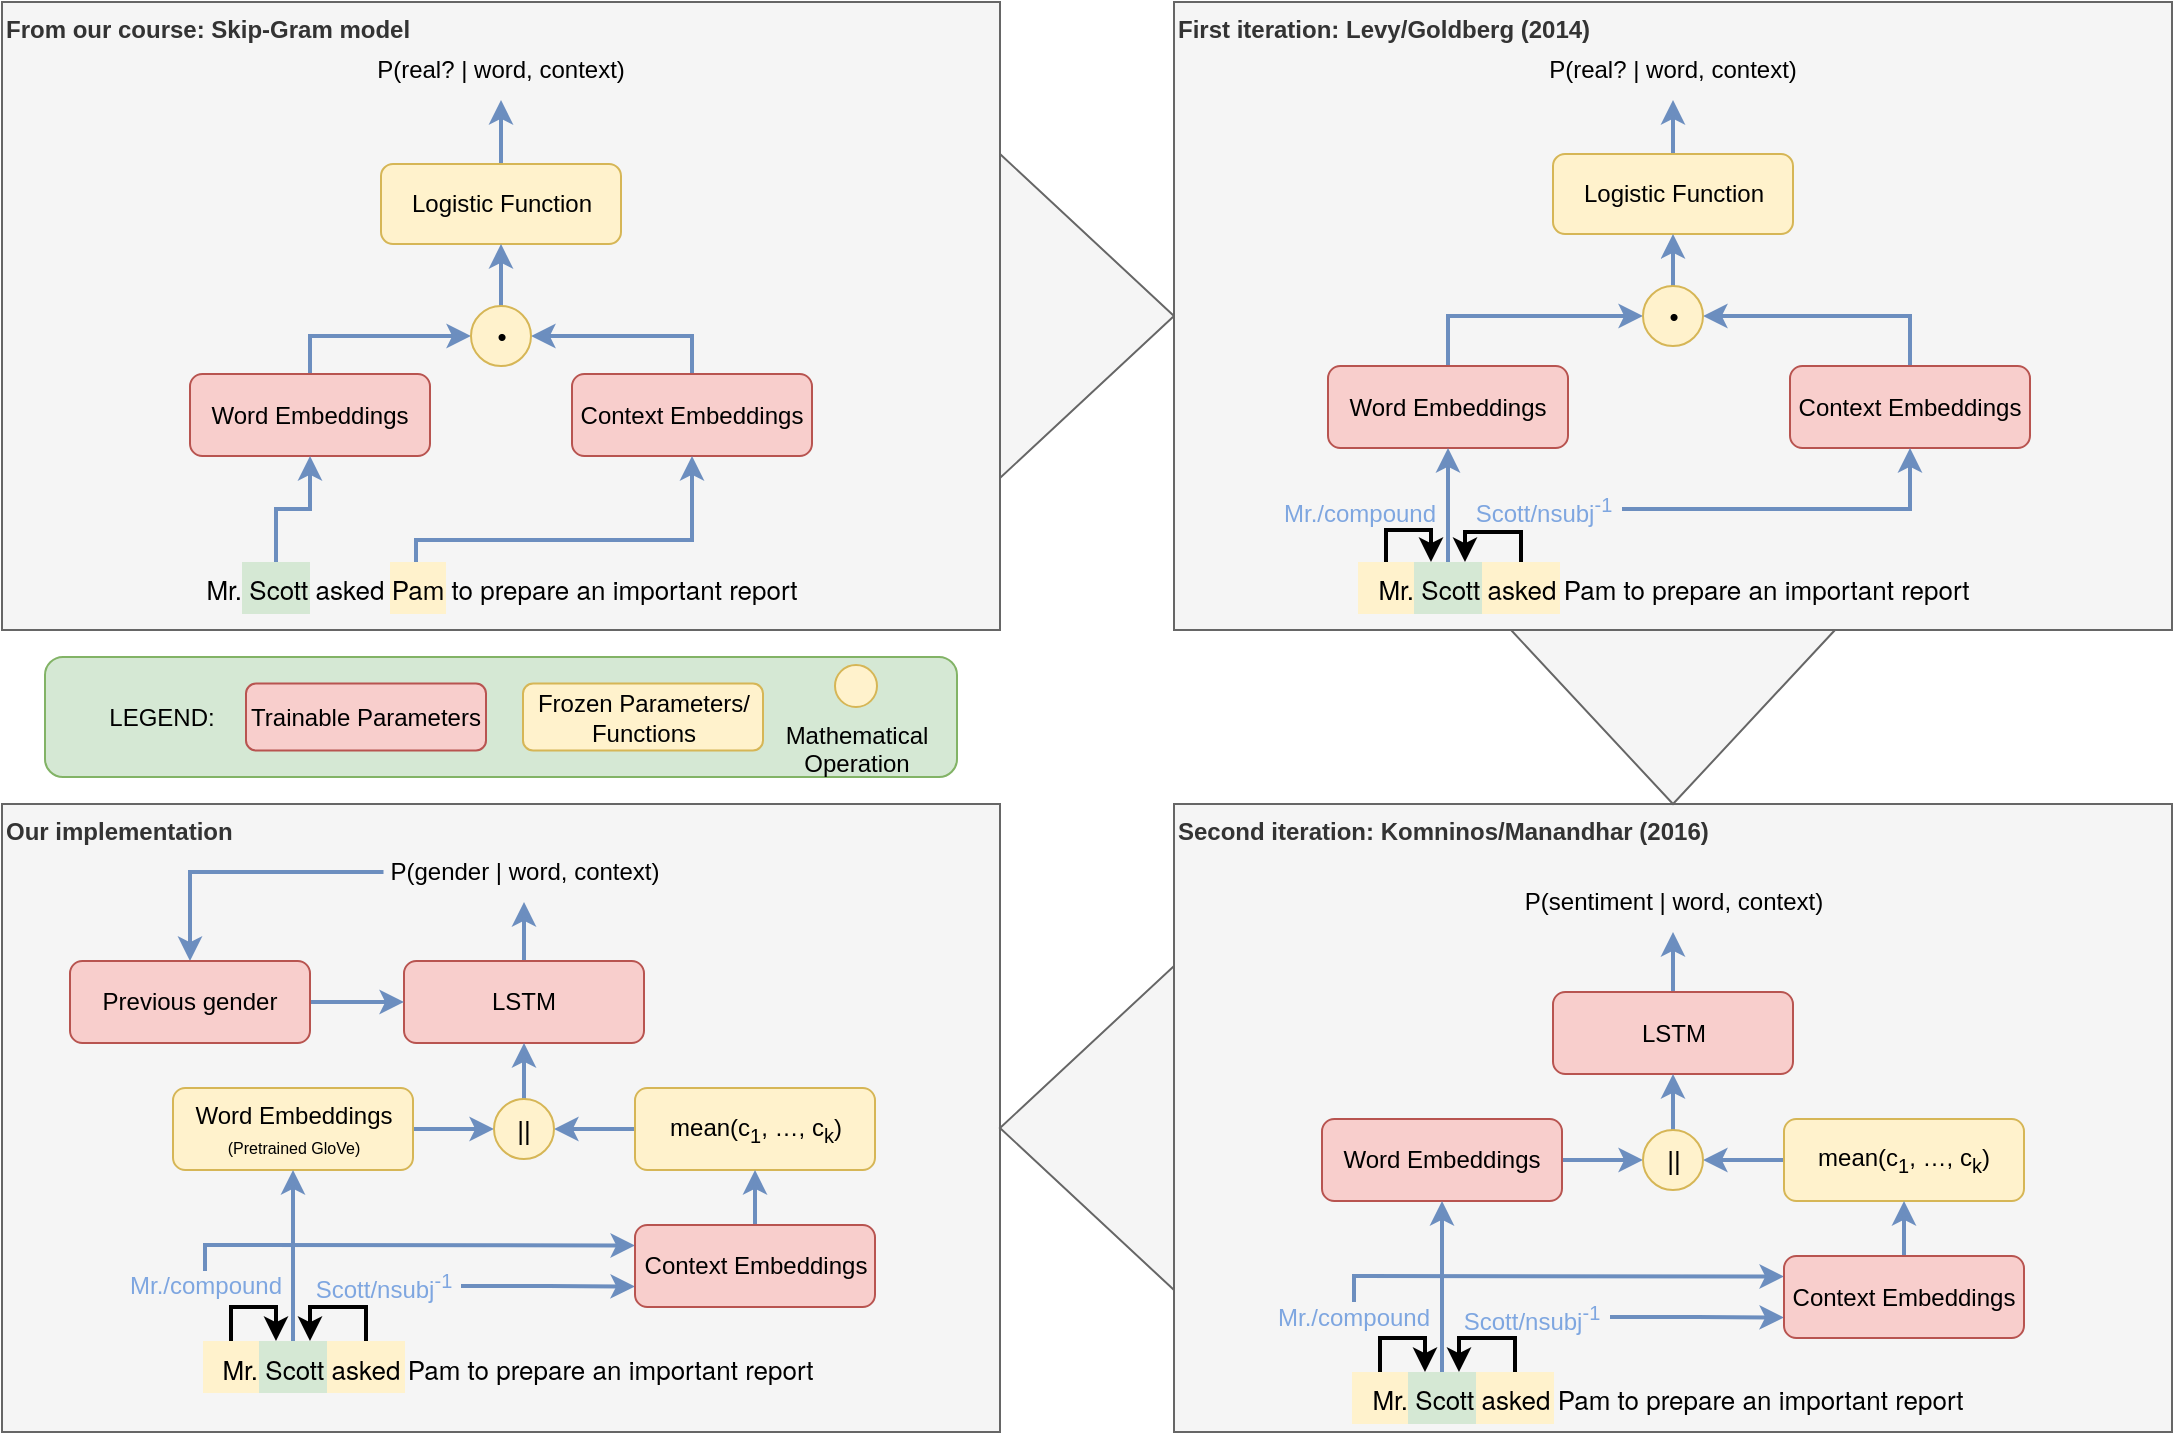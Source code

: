 <mxfile version="14.4.3" type="device" pages="2"><diagram id="bKsuLlUDgbmbcY_auafq" name="Slide One"><mxGraphModel dx="1578" dy="885" grid="0" gridSize="10" guides="1" tooltips="1" connect="1" arrows="1" fold="1" page="1" pageScale="1" pageWidth="1169" pageHeight="827" math="0" shadow="0"><root><mxCell id="0"/><mxCell id="1" parent="0"/><mxCell id="K9f6HMDjrpShAKiKRqmp-102" value="" style="rounded=1;whiteSpace=wrap;html=1;align=left;fillColor=#d5e8d4;strokeColor=#82b366;" vertex="1" parent="1"><mxGeometry x="63.5" y="383.5" width="456" height="60" as="geometry"/></mxCell><mxCell id="K9f6HMDjrpShAKiKRqmp-6" value="&lt;b&gt;From our course: Skip-Gram model&lt;/b&gt;" style="rounded=0;whiteSpace=wrap;html=1;align=left;fillColor=#f5f5f5;strokeColor=#666666;fontColor=#333333;verticalAlign=top;" vertex="1" parent="1"><mxGeometry x="42" y="56" width="499" height="314" as="geometry"/></mxCell><mxCell id="K9f6HMDjrpShAKiKRqmp-5" value="" style="triangle;whiteSpace=wrap;html=1;align=left;fillColor=#f5f5f5;strokeColor=#666666;fontColor=#333333;" vertex="1" parent="1"><mxGeometry x="541" y="132" width="87" height="162" as="geometry"/></mxCell><mxCell id="K9f6HMDjrpShAKiKRqmp-7" value="&lt;b&gt;First iteration: Levy/Goldberg (2014)&lt;/b&gt;" style="rounded=0;whiteSpace=wrap;html=1;align=left;fillColor=#f5f5f5;strokeColor=#666666;fontColor=#333333;verticalAlign=top;" vertex="1" parent="1"><mxGeometry x="628" y="56" width="499" height="314" as="geometry"/></mxCell><mxCell id="K9f6HMDjrpShAKiKRqmp-8" value="&lt;b&gt;Second iteration: Komninos/Manandhar (2016)&lt;/b&gt;" style="rounded=0;whiteSpace=wrap;html=1;align=left;fillColor=#f5f5f5;strokeColor=#666666;fontColor=#333333;verticalAlign=top;" vertex="1" parent="1"><mxGeometry x="628" y="457" width="499" height="314" as="geometry"/></mxCell><mxCell id="K9f6HMDjrpShAKiKRqmp-9" value="&lt;b&gt;Our implementation&lt;/b&gt;" style="rounded=0;whiteSpace=wrap;html=1;align=left;fillColor=#f5f5f5;strokeColor=#666666;fontColor=#333333;verticalAlign=top;" vertex="1" parent="1"><mxGeometry x="42" y="457" width="499" height="314" as="geometry"/></mxCell><mxCell id="K9f6HMDjrpShAKiKRqmp-10" value="" style="triangle;whiteSpace=wrap;html=1;align=left;fillColor=#f5f5f5;strokeColor=#666666;fontColor=#333333;flipV=1;flipH=1;" vertex="1" parent="1"><mxGeometry x="541" y="538" width="87" height="162" as="geometry"/></mxCell><mxCell id="K9f6HMDjrpShAKiKRqmp-11" value="" style="triangle;whiteSpace=wrap;html=1;align=left;fillColor=#f5f5f5;strokeColor=#666666;fontColor=#333333;flipV=1;flipH=1;direction=north;" vertex="1" parent="1"><mxGeometry x="796.5" y="370" width="162" height="87" as="geometry"/></mxCell><mxCell id="K9f6HMDjrpShAKiKRqmp-24" style="edgeStyle=orthogonalEdgeStyle;rounded=0;orthogonalLoop=1;jettySize=auto;html=1;exitX=0.5;exitY=0;exitDx=0;exitDy=0;entryX=0;entryY=0.5;entryDx=0;entryDy=0;strokeWidth=2;fillColor=#dae8fc;strokeColor=#6c8ebf;" edge="1" parent="1" source="K9f6HMDjrpShAKiKRqmp-12" target="K9f6HMDjrpShAKiKRqmp-23"><mxGeometry relative="1" as="geometry"><Array as="points"><mxPoint x="196" y="223"/></Array></mxGeometry></mxCell><mxCell id="K9f6HMDjrpShAKiKRqmp-12" value="Word Embeddings" style="rounded=1;whiteSpace=wrap;html=1;align=center;fillColor=#f8cecc;strokeColor=#b85450;" vertex="1" parent="1"><mxGeometry x="136" y="242" width="120" height="41" as="geometry"/></mxCell><mxCell id="K9f6HMDjrpShAKiKRqmp-25" style="edgeStyle=orthogonalEdgeStyle;rounded=0;orthogonalLoop=1;jettySize=auto;html=1;exitX=0.5;exitY=0;exitDx=0;exitDy=0;entryX=1;entryY=0.5;entryDx=0;entryDy=0;strokeWidth=2;fillColor=#dae8fc;strokeColor=#6c8ebf;" edge="1" parent="1" source="K9f6HMDjrpShAKiKRqmp-13" target="K9f6HMDjrpShAKiKRqmp-23"><mxGeometry relative="1" as="geometry"><Array as="points"><mxPoint x="387" y="223"/></Array></mxGeometry></mxCell><mxCell id="K9f6HMDjrpShAKiKRqmp-13" value="Context Embeddings" style="rounded=1;whiteSpace=wrap;html=1;align=center;fillColor=#f8cecc;strokeColor=#b85450;" vertex="1" parent="1"><mxGeometry x="327" y="242" width="120" height="41" as="geometry"/></mxCell><mxCell id="K9f6HMDjrpShAKiKRqmp-28" style="edgeStyle=orthogonalEdgeStyle;rounded=0;orthogonalLoop=1;jettySize=auto;html=1;exitX=0.5;exitY=0;exitDx=0;exitDy=0;entryX=0.5;entryY=1;entryDx=0;entryDy=0;strokeWidth=2;fillColor=#dae8fc;strokeColor=#6c8ebf;" edge="1" parent="1" source="K9f6HMDjrpShAKiKRqmp-14" target="K9f6HMDjrpShAKiKRqmp-27"><mxGeometry relative="1" as="geometry"/></mxCell><mxCell id="K9f6HMDjrpShAKiKRqmp-14" value="Logistic Function" style="rounded=1;whiteSpace=wrap;html=1;align=center;fillColor=#fff2cc;strokeColor=#d6b656;" vertex="1" parent="1"><mxGeometry x="231.5" y="137" width="120" height="40" as="geometry"/></mxCell><mxCell id="K9f6HMDjrpShAKiKRqmp-21" style="edgeStyle=orthogonalEdgeStyle;rounded=0;orthogonalLoop=1;jettySize=auto;html=1;exitX=0.5;exitY=0;exitDx=0;exitDy=0;entryX=0.5;entryY=1;entryDx=0;entryDy=0;fillColor=#dae8fc;strokeColor=#6c8ebf;strokeWidth=2;" edge="1" parent="1" source="K9f6HMDjrpShAKiKRqmp-19" target="K9f6HMDjrpShAKiKRqmp-12"><mxGeometry relative="1" as="geometry"/></mxCell><mxCell id="K9f6HMDjrpShAKiKRqmp-19" value="" style="rounded=0;whiteSpace=wrap;html=1;align=left;fillColor=#d5e8d4;strokeColor=none;" vertex="1" parent="1"><mxGeometry x="162" y="336" width="34" height="26" as="geometry"/></mxCell><mxCell id="K9f6HMDjrpShAKiKRqmp-22" style="edgeStyle=orthogonalEdgeStyle;rounded=0;orthogonalLoop=1;jettySize=auto;html=1;exitX=0.5;exitY=0;exitDx=0;exitDy=0;entryX=0.5;entryY=1;entryDx=0;entryDy=0;fillColor=#dae8fc;strokeColor=#6c8ebf;strokeWidth=2;" edge="1" parent="1" source="K9f6HMDjrpShAKiKRqmp-20" target="K9f6HMDjrpShAKiKRqmp-13"><mxGeometry relative="1" as="geometry"><Array as="points"><mxPoint x="249" y="325"/><mxPoint x="387" y="325"/></Array></mxGeometry></mxCell><mxCell id="K9f6HMDjrpShAKiKRqmp-20" value="" style="rounded=0;whiteSpace=wrap;html=1;align=left;fillColor=#fff2cc;strokeColor=none;" vertex="1" parent="1"><mxGeometry x="236" y="336" width="28" height="26" as="geometry"/></mxCell><mxCell id="K9f6HMDjrpShAKiKRqmp-26" style="edgeStyle=orthogonalEdgeStyle;rounded=0;orthogonalLoop=1;jettySize=auto;html=1;exitX=0.5;exitY=0;exitDx=0;exitDy=0;entryX=0.5;entryY=1;entryDx=0;entryDy=0;strokeWidth=2;fillColor=#dae8fc;strokeColor=#6c8ebf;" edge="1" parent="1" source="K9f6HMDjrpShAKiKRqmp-23" target="K9f6HMDjrpShAKiKRqmp-14"><mxGeometry relative="1" as="geometry"/></mxCell><mxCell id="K9f6HMDjrpShAKiKRqmp-23" value="&lt;font style=&quot;font-size: 13px&quot;&gt;•&lt;/font&gt;" style="ellipse;whiteSpace=wrap;html=1;aspect=fixed;align=center;fillColor=#fff2cc;strokeColor=#d6b656;" vertex="1" parent="1"><mxGeometry x="276.5" y="208" width="30" height="30" as="geometry"/></mxCell><mxCell id="K9f6HMDjrpShAKiKRqmp-27" value="P(real? | word, context)" style="text;html=1;strokeColor=none;fillColor=none;align=center;verticalAlign=middle;whiteSpace=wrap;rounded=0;" vertex="1" parent="1"><mxGeometry x="223" y="75" width="137" height="30" as="geometry"/></mxCell><mxCell id="K9f6HMDjrpShAKiKRqmp-43" style="edgeStyle=orthogonalEdgeStyle;rounded=0;orthogonalLoop=1;jettySize=auto;html=1;exitX=0.5;exitY=0;exitDx=0;exitDy=0;entryX=0;entryY=0.5;entryDx=0;entryDy=0;strokeWidth=2;fontColor=#7EA6E0;fillColor=#dae8fc;strokeColor=#6c8ebf;" edge="1" parent="1" source="K9f6HMDjrpShAKiKRqmp-29" target="K9f6HMDjrpShAKiKRqmp-42"><mxGeometry relative="1" as="geometry"/></mxCell><mxCell id="K9f6HMDjrpShAKiKRqmp-29" value="Word Embeddings" style="rounded=1;whiteSpace=wrap;html=1;align=center;fillColor=#f8cecc;strokeColor=#b85450;" vertex="1" parent="1"><mxGeometry x="705" y="238" width="120" height="41" as="geometry"/></mxCell><mxCell id="K9f6HMDjrpShAKiKRqmp-44" style="edgeStyle=orthogonalEdgeStyle;rounded=0;orthogonalLoop=1;jettySize=auto;html=1;exitX=0.5;exitY=0;exitDx=0;exitDy=0;entryX=1;entryY=0.5;entryDx=0;entryDy=0;strokeWidth=2;fontColor=#7EA6E0;fillColor=#dae8fc;strokeColor=#6c8ebf;" edge="1" parent="1" source="K9f6HMDjrpShAKiKRqmp-30" target="K9f6HMDjrpShAKiKRqmp-42"><mxGeometry relative="1" as="geometry"/></mxCell><mxCell id="K9f6HMDjrpShAKiKRqmp-30" value="Context Embeddings" style="rounded=1;whiteSpace=wrap;html=1;align=center;fillColor=#f8cecc;strokeColor=#b85450;" vertex="1" parent="1"><mxGeometry x="936" y="238" width="120" height="41" as="geometry"/></mxCell><mxCell id="K9f6HMDjrpShAKiKRqmp-15" value="&lt;p class=&quot;p1&quot; style=&quot;margin: 0px ; font-stretch: normal ; font-size: 13px ; line-height: normal ; font-family: &amp;#34;helvetica neue&amp;#34;&quot;&gt;Mr. Scott asked Pam to prepare an important report&lt;/p&gt;" style="text;html=1;strokeColor=none;fillColor=none;align=center;verticalAlign=middle;whiteSpace=wrap;rounded=0;" vertex="1" parent="1"><mxGeometry x="121.5" y="339" width="340" height="20" as="geometry"/></mxCell><mxCell id="K9f6HMDjrpShAKiKRqmp-37" style="edgeStyle=orthogonalEdgeStyle;rounded=0;orthogonalLoop=1;jettySize=auto;html=1;exitX=0.5;exitY=0;exitDx=0;exitDy=0;entryX=0.5;entryY=1;entryDx=0;entryDy=0;strokeWidth=2;fillColor=#dae8fc;strokeColor=#6c8ebf;" edge="1" parent="1" source="K9f6HMDjrpShAKiKRqmp-32" target="K9f6HMDjrpShAKiKRqmp-29"><mxGeometry relative="1" as="geometry"/></mxCell><mxCell id="K9f6HMDjrpShAKiKRqmp-32" value="" style="rounded=0;whiteSpace=wrap;html=1;align=left;fillColor=#d5e8d4;strokeColor=none;" vertex="1" parent="1"><mxGeometry x="748" y="336" width="34" height="26" as="geometry"/></mxCell><mxCell id="K9f6HMDjrpShAKiKRqmp-36" style="edgeStyle=orthogonalEdgeStyle;rounded=0;orthogonalLoop=1;jettySize=auto;html=1;exitX=0.5;exitY=0;exitDx=0;exitDy=0;entryX=0.25;entryY=0;entryDx=0;entryDy=0;strokeWidth=2;" edge="1" parent="1" source="K9f6HMDjrpShAKiKRqmp-33" target="K9f6HMDjrpShAKiKRqmp-32"><mxGeometry relative="1" as="geometry"><Array as="points"><mxPoint x="734" y="320"/><mxPoint x="757" y="320"/></Array></mxGeometry></mxCell><mxCell id="K9f6HMDjrpShAKiKRqmp-33" value="" style="rounded=0;whiteSpace=wrap;html=1;align=left;fillColor=#fff2cc;strokeColor=none;" vertex="1" parent="1"><mxGeometry x="720" y="336" width="28" height="26" as="geometry"/></mxCell><mxCell id="K9f6HMDjrpShAKiKRqmp-35" style="edgeStyle=orthogonalEdgeStyle;rounded=0;orthogonalLoop=1;jettySize=auto;html=1;exitX=0.5;exitY=0;exitDx=0;exitDy=0;entryX=0.75;entryY=0;entryDx=0;entryDy=0;strokeWidth=2;" edge="1" parent="1" source="K9f6HMDjrpShAKiKRqmp-34" target="K9f6HMDjrpShAKiKRqmp-32"><mxGeometry relative="1" as="geometry"><Array as="points"><mxPoint x="802" y="321"/><mxPoint x="774" y="321"/></Array></mxGeometry></mxCell><mxCell id="K9f6HMDjrpShAKiKRqmp-34" value="" style="rounded=0;whiteSpace=wrap;html=1;align=left;fillColor=#fff2cc;strokeColor=none;" vertex="1" parent="1"><mxGeometry x="782" y="336" width="39" height="26" as="geometry"/></mxCell><mxCell id="K9f6HMDjrpShAKiKRqmp-38" value="Mr./compound" style="text;html=1;strokeColor=none;fillColor=none;align=center;verticalAlign=middle;whiteSpace=wrap;rounded=0;fontColor=#7EA6E0;" vertex="1" parent="1"><mxGeometry x="682" y="304" width="78" height="15" as="geometry"/></mxCell><mxCell id="K9f6HMDjrpShAKiKRqmp-40" style="edgeStyle=orthogonalEdgeStyle;rounded=0;orthogonalLoop=1;jettySize=auto;html=1;exitX=1;exitY=0.5;exitDx=0;exitDy=0;entryX=0.5;entryY=1;entryDx=0;entryDy=0;strokeWidth=2;fontColor=#7EA6E0;fillColor=#dae8fc;strokeColor=#6c8ebf;" edge="1" parent="1" source="K9f6HMDjrpShAKiKRqmp-39" target="K9f6HMDjrpShAKiKRqmp-30"><mxGeometry relative="1" as="geometry"/></mxCell><mxCell id="K9f6HMDjrpShAKiKRqmp-39" value="Scott/nsubj&lt;sup&gt;-1&lt;/sup&gt;" style="text;html=1;align=center;verticalAlign=middle;whiteSpace=wrap;rounded=0;fontColor=#7EA6E0;" vertex="1" parent="1"><mxGeometry x="774" y="302" width="78" height="15" as="geometry"/></mxCell><mxCell id="K9f6HMDjrpShAKiKRqmp-47" style="edgeStyle=orthogonalEdgeStyle;rounded=0;orthogonalLoop=1;jettySize=auto;html=1;exitX=0.5;exitY=0;exitDx=0;exitDy=0;entryX=0.5;entryY=1;entryDx=0;entryDy=0;strokeWidth=2;fontColor=#7EA6E0;fillColor=#dae8fc;strokeColor=#6c8ebf;" edge="1" parent="1" source="K9f6HMDjrpShAKiKRqmp-41" target="K9f6HMDjrpShAKiKRqmp-46"><mxGeometry relative="1" as="geometry"/></mxCell><mxCell id="K9f6HMDjrpShAKiKRqmp-41" value="Logistic Function" style="rounded=1;whiteSpace=wrap;html=1;align=center;fillColor=#fff2cc;strokeColor=#d6b656;" vertex="1" parent="1"><mxGeometry x="817.5" y="132" width="120" height="40" as="geometry"/></mxCell><mxCell id="K9f6HMDjrpShAKiKRqmp-45" style="edgeStyle=orthogonalEdgeStyle;rounded=0;orthogonalLoop=1;jettySize=auto;html=1;exitX=0.5;exitY=0;exitDx=0;exitDy=0;entryX=0.5;entryY=1;entryDx=0;entryDy=0;strokeWidth=2;fontColor=#7EA6E0;fillColor=#dae8fc;strokeColor=#6c8ebf;" edge="1" parent="1" source="K9f6HMDjrpShAKiKRqmp-42" target="K9f6HMDjrpShAKiKRqmp-41"><mxGeometry relative="1" as="geometry"/></mxCell><mxCell id="K9f6HMDjrpShAKiKRqmp-42" value="&lt;font style=&quot;font-size: 13px&quot;&gt;•&lt;/font&gt;" style="ellipse;whiteSpace=wrap;html=1;aspect=fixed;align=center;fillColor=#fff2cc;strokeColor=#d6b656;" vertex="1" parent="1"><mxGeometry x="862.5" y="198" width="30" height="30" as="geometry"/></mxCell><mxCell id="K9f6HMDjrpShAKiKRqmp-46" value="P(real? | word, context)" style="text;html=1;strokeColor=none;fillColor=none;align=center;verticalAlign=middle;whiteSpace=wrap;rounded=0;" vertex="1" parent="1"><mxGeometry x="809" y="75" width="137" height="30" as="geometry"/></mxCell><mxCell id="K9f6HMDjrpShAKiKRqmp-16" value="&lt;p class=&quot;p1&quot; style=&quot;margin: 0px ; font-stretch: normal ; font-size: 13px ; line-height: normal ; font-family: &amp;#34;helvetica neue&amp;#34;&quot;&gt;Mr. Scott asked Pam to prepare an important report&lt;/p&gt;" style="text;html=1;strokeColor=none;fillColor=none;align=center;verticalAlign=middle;whiteSpace=wrap;rounded=0;" vertex="1" parent="1"><mxGeometry x="707.5" y="339" width="340" height="20" as="geometry"/></mxCell><mxCell id="K9f6HMDjrpShAKiKRqmp-59" style="edgeStyle=orthogonalEdgeStyle;rounded=0;orthogonalLoop=1;jettySize=auto;html=1;exitX=1;exitY=0.5;exitDx=0;exitDy=0;entryX=0;entryY=0.5;entryDx=0;entryDy=0;strokeWidth=2;fontColor=#7EA6E0;fillColor=#dae8fc;strokeColor=#6c8ebf;" edge="1" parent="1" source="K9f6HMDjrpShAKiKRqmp-48" target="K9f6HMDjrpShAKiKRqmp-56"><mxGeometry relative="1" as="geometry"/></mxCell><mxCell id="K9f6HMDjrpShAKiKRqmp-48" value="Word Embeddings" style="rounded=1;whiteSpace=wrap;html=1;align=center;fillColor=#f8cecc;strokeColor=#b85450;" vertex="1" parent="1"><mxGeometry x="702" y="614.5" width="120" height="41" as="geometry"/></mxCell><mxCell id="K9f6HMDjrpShAKiKRqmp-64" style="edgeStyle=orthogonalEdgeStyle;rounded=0;orthogonalLoop=1;jettySize=auto;html=1;exitX=0;exitY=0.5;exitDx=0;exitDy=0;entryX=1;entryY=0.5;entryDx=0;entryDy=0;strokeWidth=2;fontColor=#7EA6E0;fillColor=#dae8fc;strokeColor=#6c8ebf;" edge="1" parent="1" source="K9f6HMDjrpShAKiKRqmp-49" target="K9f6HMDjrpShAKiKRqmp-56"><mxGeometry relative="1" as="geometry"/></mxCell><mxCell id="K9f6HMDjrpShAKiKRqmp-49" value="mean(c&lt;sub&gt;1&lt;/sub&gt;, …, c&lt;sub&gt;k&lt;/sub&gt;)" style="rounded=1;whiteSpace=wrap;html=1;align=center;fillColor=#fff2cc;strokeColor=#d6b656;" vertex="1" parent="1"><mxGeometry x="933" y="614.5" width="120" height="41" as="geometry"/></mxCell><mxCell id="K9f6HMDjrpShAKiKRqmp-63" style="edgeStyle=orthogonalEdgeStyle;rounded=0;orthogonalLoop=1;jettySize=auto;html=1;exitX=0.5;exitY=0;exitDx=0;exitDy=0;entryX=0.5;entryY=1;entryDx=0;entryDy=0;strokeWidth=2;fontColor=#7EA6E0;fillColor=#dae8fc;strokeColor=#6c8ebf;" edge="1" parent="1" source="K9f6HMDjrpShAKiKRqmp-50" target="K9f6HMDjrpShAKiKRqmp-48"><mxGeometry relative="1" as="geometry"/></mxCell><mxCell id="K9f6HMDjrpShAKiKRqmp-50" value="" style="rounded=0;whiteSpace=wrap;html=1;align=left;fillColor=#d5e8d4;strokeColor=none;" vertex="1" parent="1"><mxGeometry x="745" y="741" width="34" height="26" as="geometry"/></mxCell><mxCell id="K9f6HMDjrpShAKiKRqmp-62" style="edgeStyle=orthogonalEdgeStyle;rounded=0;orthogonalLoop=1;jettySize=auto;html=1;exitX=0.5;exitY=0;exitDx=0;exitDy=0;entryX=0.25;entryY=0;entryDx=0;entryDy=0;strokeWidth=2;fontColor=#7EA6E0;" edge="1" parent="1" source="K9f6HMDjrpShAKiKRqmp-51" target="K9f6HMDjrpShAKiKRqmp-50"><mxGeometry relative="1" as="geometry"><Array as="points"><mxPoint x="731" y="724"/><mxPoint x="754" y="724"/></Array></mxGeometry></mxCell><mxCell id="K9f6HMDjrpShAKiKRqmp-51" value="" style="rounded=0;whiteSpace=wrap;html=1;align=left;fillColor=#fff2cc;strokeColor=none;" vertex="1" parent="1"><mxGeometry x="717" y="741" width="28" height="26" as="geometry"/></mxCell><mxCell id="K9f6HMDjrpShAKiKRqmp-61" style="edgeStyle=orthogonalEdgeStyle;rounded=0;orthogonalLoop=1;jettySize=auto;html=1;exitX=0.5;exitY=0;exitDx=0;exitDy=0;entryX=0.75;entryY=0;entryDx=0;entryDy=0;strokeWidth=2;fontColor=#7EA6E0;" edge="1" parent="1" source="K9f6HMDjrpShAKiKRqmp-52" target="K9f6HMDjrpShAKiKRqmp-50"><mxGeometry relative="1" as="geometry"><Array as="points"><mxPoint x="798" y="724"/><mxPoint x="770" y="724"/></Array></mxGeometry></mxCell><mxCell id="K9f6HMDjrpShAKiKRqmp-52" value="" style="rounded=0;whiteSpace=wrap;html=1;align=left;fillColor=#fff2cc;strokeColor=none;" vertex="1" parent="1"><mxGeometry x="779" y="741" width="39" height="26" as="geometry"/></mxCell><mxCell id="K9f6HMDjrpShAKiKRqmp-17" value="&lt;p class=&quot;p1&quot; style=&quot;margin: 0px ; font-stretch: normal ; font-size: 13px ; line-height: normal ; font-family: &amp;#34;helvetica neue&amp;#34;&quot;&gt;Mr. Scott asked Pam to prepare an important report&lt;/p&gt;" style="text;html=1;strokeColor=none;fillColor=none;align=center;verticalAlign=middle;whiteSpace=wrap;rounded=0;" vertex="1" parent="1"><mxGeometry x="704.5" y="744" width="340" height="20" as="geometry"/></mxCell><mxCell id="K9f6HMDjrpShAKiKRqmp-67" style="edgeStyle=orthogonalEdgeStyle;rounded=0;orthogonalLoop=1;jettySize=auto;html=1;exitX=0.5;exitY=0;exitDx=0;exitDy=0;entryX=0;entryY=0.25;entryDx=0;entryDy=0;strokeWidth=2;fontColor=#7EA6E0;fillColor=#dae8fc;strokeColor=#6c8ebf;" edge="1" parent="1" source="K9f6HMDjrpShAKiKRqmp-53" target="K9f6HMDjrpShAKiKRqmp-60"><mxGeometry relative="1" as="geometry"><Array as="points"><mxPoint x="721" y="693"/><mxPoint x="847" y="693"/></Array></mxGeometry></mxCell><mxCell id="K9f6HMDjrpShAKiKRqmp-53" value="Mr./compound" style="text;html=1;strokeColor=none;fillColor=none;align=center;verticalAlign=middle;whiteSpace=wrap;rounded=0;fontColor=#7EA6E0;" vertex="1" parent="1"><mxGeometry x="679" y="706" width="78" height="15" as="geometry"/></mxCell><mxCell id="K9f6HMDjrpShAKiKRqmp-66" style="edgeStyle=orthogonalEdgeStyle;rounded=0;orthogonalLoop=1;jettySize=auto;html=1;exitX=1;exitY=0.5;exitDx=0;exitDy=0;entryX=0;entryY=0.75;entryDx=0;entryDy=0;strokeWidth=2;fontColor=#7EA6E0;fillColor=#dae8fc;strokeColor=#6c8ebf;" edge="1" parent="1" source="K9f6HMDjrpShAKiKRqmp-54" target="K9f6HMDjrpShAKiKRqmp-60"><mxGeometry relative="1" as="geometry"/></mxCell><mxCell id="K9f6HMDjrpShAKiKRqmp-54" value="Scott/nsubj&lt;sup&gt;-1&lt;/sup&gt;" style="text;html=1;align=center;verticalAlign=middle;whiteSpace=wrap;rounded=0;fontColor=#7EA6E0;" vertex="1" parent="1"><mxGeometry x="768" y="706" width="78" height="15" as="geometry"/></mxCell><mxCell id="K9f6HMDjrpShAKiKRqmp-69" style="edgeStyle=orthogonalEdgeStyle;rounded=0;orthogonalLoop=1;jettySize=auto;html=1;exitX=0.5;exitY=0;exitDx=0;exitDy=0;entryX=0.5;entryY=1;entryDx=0;entryDy=0;strokeWidth=2;fontColor=#7EA6E0;fillColor=#dae8fc;strokeColor=#6c8ebf;" edge="1" parent="1" source="K9f6HMDjrpShAKiKRqmp-55" target="K9f6HMDjrpShAKiKRqmp-58"><mxGeometry relative="1" as="geometry"/></mxCell><mxCell id="K9f6HMDjrpShAKiKRqmp-55" value="LSTM" style="rounded=1;whiteSpace=wrap;html=1;align=center;fillColor=#f8cecc;strokeColor=#b85450;" vertex="1" parent="1"><mxGeometry x="817.5" y="551" width="120" height="41" as="geometry"/></mxCell><mxCell id="K9f6HMDjrpShAKiKRqmp-68" style="edgeStyle=orthogonalEdgeStyle;rounded=0;orthogonalLoop=1;jettySize=auto;html=1;exitX=0.5;exitY=0;exitDx=0;exitDy=0;entryX=0.5;entryY=1;entryDx=0;entryDy=0;strokeWidth=2;fontColor=#7EA6E0;fillColor=#dae8fc;strokeColor=#6c8ebf;" edge="1" parent="1" source="K9f6HMDjrpShAKiKRqmp-56" target="K9f6HMDjrpShAKiKRqmp-55"><mxGeometry relative="1" as="geometry"/></mxCell><mxCell id="K9f6HMDjrpShAKiKRqmp-56" value="&lt;span style=&quot;font-size: 13px&quot;&gt;||&lt;/span&gt;" style="ellipse;whiteSpace=wrap;html=1;aspect=fixed;align=center;fillColor=#fff2cc;strokeColor=#d6b656;" vertex="1" parent="1"><mxGeometry x="862.5" y="620" width="30" height="30" as="geometry"/></mxCell><mxCell id="K9f6HMDjrpShAKiKRqmp-58" value="P(sentiment | word, context)" style="text;html=1;strokeColor=none;fillColor=none;align=center;verticalAlign=middle;whiteSpace=wrap;rounded=0;" vertex="1" parent="1"><mxGeometry x="793.5" y="491" width="168" height="30" as="geometry"/></mxCell><mxCell id="K9f6HMDjrpShAKiKRqmp-65" style="edgeStyle=orthogonalEdgeStyle;rounded=0;orthogonalLoop=1;jettySize=auto;html=1;exitX=0.5;exitY=0;exitDx=0;exitDy=0;entryX=0.5;entryY=1;entryDx=0;entryDy=0;strokeWidth=2;fontColor=#7EA6E0;fillColor=#dae8fc;strokeColor=#6c8ebf;" edge="1" parent="1" source="K9f6HMDjrpShAKiKRqmp-60" target="K9f6HMDjrpShAKiKRqmp-49"><mxGeometry relative="1" as="geometry"/></mxCell><mxCell id="K9f6HMDjrpShAKiKRqmp-60" value="Context Embeddings" style="rounded=1;whiteSpace=wrap;html=1;align=center;fillColor=#f8cecc;strokeColor=#b85450;" vertex="1" parent="1"><mxGeometry x="933" y="683" width="120" height="41" as="geometry"/></mxCell><mxCell id="K9f6HMDjrpShAKiKRqmp-70" style="edgeStyle=orthogonalEdgeStyle;rounded=0;orthogonalLoop=1;jettySize=auto;html=1;exitX=1;exitY=0.5;exitDx=0;exitDy=0;entryX=0;entryY=0.5;entryDx=0;entryDy=0;strokeWidth=2;fontColor=#7EA6E0;fillColor=#dae8fc;strokeColor=#6c8ebf;" edge="1" parent="1" source="K9f6HMDjrpShAKiKRqmp-71" target="K9f6HMDjrpShAKiKRqmp-88"><mxGeometry relative="1" as="geometry"/></mxCell><mxCell id="K9f6HMDjrpShAKiKRqmp-71" value="Word Embeddings&lt;br&gt;&lt;font style=&quot;font-size: 8px&quot;&gt;(Pretrained GloVe)&lt;/font&gt;" style="rounded=1;whiteSpace=wrap;html=1;align=center;fillColor=#fff2cc;strokeColor=#d6b656;" vertex="1" parent="1"><mxGeometry x="127.5" y="599" width="120" height="41" as="geometry"/></mxCell><mxCell id="K9f6HMDjrpShAKiKRqmp-72" style="edgeStyle=orthogonalEdgeStyle;rounded=0;orthogonalLoop=1;jettySize=auto;html=1;exitX=0;exitY=0.5;exitDx=0;exitDy=0;entryX=1;entryY=0.5;entryDx=0;entryDy=0;strokeWidth=2;fontColor=#7EA6E0;fillColor=#dae8fc;strokeColor=#6c8ebf;" edge="1" parent="1" source="K9f6HMDjrpShAKiKRqmp-73" target="K9f6HMDjrpShAKiKRqmp-88"><mxGeometry relative="1" as="geometry"/></mxCell><mxCell id="K9f6HMDjrpShAKiKRqmp-73" value="mean(c&lt;sub&gt;1&lt;/sub&gt;, …, c&lt;sub&gt;k&lt;/sub&gt;)" style="rounded=1;whiteSpace=wrap;html=1;align=center;fillColor=#fff2cc;strokeColor=#d6b656;" vertex="1" parent="1"><mxGeometry x="358.5" y="599" width="120" height="41" as="geometry"/></mxCell><mxCell id="K9f6HMDjrpShAKiKRqmp-74" style="edgeStyle=orthogonalEdgeStyle;rounded=0;orthogonalLoop=1;jettySize=auto;html=1;exitX=0.5;exitY=0;exitDx=0;exitDy=0;entryX=0.5;entryY=1;entryDx=0;entryDy=0;strokeWidth=2;fontColor=#7EA6E0;fillColor=#dae8fc;strokeColor=#6c8ebf;" edge="1" parent="1" source="K9f6HMDjrpShAKiKRqmp-75" target="K9f6HMDjrpShAKiKRqmp-71"><mxGeometry relative="1" as="geometry"/></mxCell><mxCell id="K9f6HMDjrpShAKiKRqmp-75" value="" style="rounded=0;whiteSpace=wrap;html=1;align=left;fillColor=#d5e8d4;strokeColor=none;" vertex="1" parent="1"><mxGeometry x="170.5" y="725.5" width="34" height="26" as="geometry"/></mxCell><mxCell id="K9f6HMDjrpShAKiKRqmp-76" style="edgeStyle=orthogonalEdgeStyle;rounded=0;orthogonalLoop=1;jettySize=auto;html=1;exitX=0.5;exitY=0;exitDx=0;exitDy=0;entryX=0.25;entryY=0;entryDx=0;entryDy=0;strokeWidth=2;fontColor=#7EA6E0;" edge="1" parent="1" source="K9f6HMDjrpShAKiKRqmp-77" target="K9f6HMDjrpShAKiKRqmp-75"><mxGeometry relative="1" as="geometry"><Array as="points"><mxPoint x="156.5" y="708.5"/><mxPoint x="179.5" y="708.5"/></Array></mxGeometry></mxCell><mxCell id="K9f6HMDjrpShAKiKRqmp-77" value="" style="rounded=0;whiteSpace=wrap;html=1;align=left;fillColor=#fff2cc;strokeColor=none;" vertex="1" parent="1"><mxGeometry x="142.5" y="725.5" width="28" height="26" as="geometry"/></mxCell><mxCell id="K9f6HMDjrpShAKiKRqmp-78" style="edgeStyle=orthogonalEdgeStyle;rounded=0;orthogonalLoop=1;jettySize=auto;html=1;exitX=0.5;exitY=0;exitDx=0;exitDy=0;entryX=0.75;entryY=0;entryDx=0;entryDy=0;strokeWidth=2;fontColor=#7EA6E0;" edge="1" parent="1" source="K9f6HMDjrpShAKiKRqmp-79" target="K9f6HMDjrpShAKiKRqmp-75"><mxGeometry relative="1" as="geometry"><Array as="points"><mxPoint x="223.5" y="708.5"/><mxPoint x="195.5" y="708.5"/></Array></mxGeometry></mxCell><mxCell id="K9f6HMDjrpShAKiKRqmp-79" value="" style="rounded=0;whiteSpace=wrap;html=1;align=left;fillColor=#fff2cc;strokeColor=none;" vertex="1" parent="1"><mxGeometry x="204.5" y="725.5" width="39" height="26" as="geometry"/></mxCell><mxCell id="K9f6HMDjrpShAKiKRqmp-80" value="&lt;p class=&quot;p1&quot; style=&quot;margin: 0px ; font-stretch: normal ; font-size: 13px ; line-height: normal ; font-family: &amp;#34;helvetica neue&amp;#34;&quot;&gt;Mr. Scott asked Pam to prepare an important report&lt;/p&gt;" style="text;html=1;strokeColor=none;fillColor=none;align=center;verticalAlign=middle;whiteSpace=wrap;rounded=0;" vertex="1" parent="1"><mxGeometry x="130" y="728.5" width="340" height="20" as="geometry"/></mxCell><mxCell id="K9f6HMDjrpShAKiKRqmp-81" style="edgeStyle=orthogonalEdgeStyle;rounded=0;orthogonalLoop=1;jettySize=auto;html=1;exitX=0.5;exitY=0;exitDx=0;exitDy=0;entryX=0;entryY=0.25;entryDx=0;entryDy=0;strokeWidth=2;fontColor=#7EA6E0;fillColor=#dae8fc;strokeColor=#6c8ebf;" edge="1" parent="1" source="K9f6HMDjrpShAKiKRqmp-82" target="K9f6HMDjrpShAKiKRqmp-91"><mxGeometry relative="1" as="geometry"><Array as="points"><mxPoint x="146.5" y="677.5"/><mxPoint x="272.5" y="677.5"/></Array></mxGeometry></mxCell><mxCell id="K9f6HMDjrpShAKiKRqmp-82" value="Mr./compound" style="text;html=1;strokeColor=none;fillColor=none;align=center;verticalAlign=middle;whiteSpace=wrap;rounded=0;fontColor=#7EA6E0;" vertex="1" parent="1"><mxGeometry x="104.5" y="690.5" width="78" height="15" as="geometry"/></mxCell><mxCell id="K9f6HMDjrpShAKiKRqmp-83" style="edgeStyle=orthogonalEdgeStyle;rounded=0;orthogonalLoop=1;jettySize=auto;html=1;exitX=1;exitY=0.5;exitDx=0;exitDy=0;entryX=0;entryY=0.75;entryDx=0;entryDy=0;strokeWidth=2;fontColor=#7EA6E0;fillColor=#dae8fc;strokeColor=#6c8ebf;" edge="1" parent="1" source="K9f6HMDjrpShAKiKRqmp-84" target="K9f6HMDjrpShAKiKRqmp-91"><mxGeometry relative="1" as="geometry"/></mxCell><mxCell id="K9f6HMDjrpShAKiKRqmp-84" value="Scott/nsubj&lt;sup&gt;-1&lt;/sup&gt;" style="text;html=1;align=center;verticalAlign=middle;whiteSpace=wrap;rounded=0;fontColor=#7EA6E0;" vertex="1" parent="1"><mxGeometry x="193.5" y="690.5" width="78" height="15" as="geometry"/></mxCell><mxCell id="K9f6HMDjrpShAKiKRqmp-85" style="edgeStyle=orthogonalEdgeStyle;rounded=0;orthogonalLoop=1;jettySize=auto;html=1;exitX=0.5;exitY=0;exitDx=0;exitDy=0;entryX=0.5;entryY=1;entryDx=0;entryDy=0;strokeWidth=2;fontColor=#7EA6E0;fillColor=#dae8fc;strokeColor=#6c8ebf;" edge="1" parent="1" source="K9f6HMDjrpShAKiKRqmp-86" target="K9f6HMDjrpShAKiKRqmp-89"><mxGeometry relative="1" as="geometry"/></mxCell><mxCell id="K9f6HMDjrpShAKiKRqmp-86" value="LSTM" style="rounded=1;whiteSpace=wrap;html=1;align=center;fillColor=#f8cecc;strokeColor=#b85450;" vertex="1" parent="1"><mxGeometry x="243" y="535.5" width="120" height="41" as="geometry"/></mxCell><mxCell id="K9f6HMDjrpShAKiKRqmp-87" style="edgeStyle=orthogonalEdgeStyle;rounded=0;orthogonalLoop=1;jettySize=auto;html=1;exitX=0.5;exitY=0;exitDx=0;exitDy=0;entryX=0.5;entryY=1;entryDx=0;entryDy=0;strokeWidth=2;fontColor=#7EA6E0;fillColor=#dae8fc;strokeColor=#6c8ebf;" edge="1" parent="1" source="K9f6HMDjrpShAKiKRqmp-88" target="K9f6HMDjrpShAKiKRqmp-86"><mxGeometry relative="1" as="geometry"/></mxCell><mxCell id="K9f6HMDjrpShAKiKRqmp-88" value="&lt;span style=&quot;font-size: 13px&quot;&gt;||&lt;/span&gt;" style="ellipse;whiteSpace=wrap;html=1;aspect=fixed;align=center;fillColor=#fff2cc;strokeColor=#d6b656;" vertex="1" parent="1"><mxGeometry x="288" y="604.5" width="30" height="30" as="geometry"/></mxCell><mxCell id="K9f6HMDjrpShAKiKRqmp-97" style="edgeStyle=orthogonalEdgeStyle;rounded=0;orthogonalLoop=1;jettySize=auto;html=1;exitX=0;exitY=0.5;exitDx=0;exitDy=0;entryX=0.5;entryY=0;entryDx=0;entryDy=0;strokeWidth=2;fontColor=#7EA6E0;fillColor=#dae8fc;strokeColor=#6c8ebf;" edge="1" parent="1" source="K9f6HMDjrpShAKiKRqmp-89" target="K9f6HMDjrpShAKiKRqmp-94"><mxGeometry relative="1" as="geometry"/></mxCell><mxCell id="K9f6HMDjrpShAKiKRqmp-89" value="P(gender | word, context)" style="text;html=1;strokeColor=none;fillColor=none;align=center;verticalAlign=middle;whiteSpace=wrap;rounded=0;" vertex="1" parent="1"><mxGeometry x="232.75" y="476" width="140.5" height="30" as="geometry"/></mxCell><mxCell id="K9f6HMDjrpShAKiKRqmp-90" style="edgeStyle=orthogonalEdgeStyle;rounded=0;orthogonalLoop=1;jettySize=auto;html=1;exitX=0.5;exitY=0;exitDx=0;exitDy=0;entryX=0.5;entryY=1;entryDx=0;entryDy=0;strokeWidth=2;fontColor=#7EA6E0;fillColor=#dae8fc;strokeColor=#6c8ebf;" edge="1" parent="1" source="K9f6HMDjrpShAKiKRqmp-91" target="K9f6HMDjrpShAKiKRqmp-73"><mxGeometry relative="1" as="geometry"/></mxCell><mxCell id="K9f6HMDjrpShAKiKRqmp-91" value="Context Embeddings" style="rounded=1;whiteSpace=wrap;html=1;align=center;fillColor=#f8cecc;strokeColor=#b85450;" vertex="1" parent="1"><mxGeometry x="358.5" y="667.5" width="120" height="41" as="geometry"/></mxCell><mxCell id="K9f6HMDjrpShAKiKRqmp-95" style="edgeStyle=orthogonalEdgeStyle;rounded=0;orthogonalLoop=1;jettySize=auto;html=1;exitX=1;exitY=0.5;exitDx=0;exitDy=0;entryX=0;entryY=0.5;entryDx=0;entryDy=0;strokeWidth=2;fontColor=#7EA6E0;fillColor=#dae8fc;strokeColor=#6c8ebf;" edge="1" parent="1" source="K9f6HMDjrpShAKiKRqmp-94" target="K9f6HMDjrpShAKiKRqmp-86"><mxGeometry relative="1" as="geometry"/></mxCell><mxCell id="K9f6HMDjrpShAKiKRqmp-94" value="Previous gender" style="rounded=1;whiteSpace=wrap;html=1;align=center;fillColor=#f8cecc;strokeColor=#b85450;" vertex="1" parent="1"><mxGeometry x="76" y="535.5" width="120" height="41" as="geometry"/></mxCell><mxCell id="K9f6HMDjrpShAKiKRqmp-98" value="LEGEND:" style="text;html=1;align=center;verticalAlign=middle;whiteSpace=wrap;rounded=0;" vertex="1" parent="1"><mxGeometry x="91.5" y="403.5" width="60" height="20" as="geometry"/></mxCell><mxCell id="K9f6HMDjrpShAKiKRqmp-99" value="Trainable Parameters" style="rounded=1;whiteSpace=wrap;html=1;align=center;fillColor=#f8cecc;strokeColor=#b85450;" vertex="1" parent="1"><mxGeometry x="164" y="396.75" width="120" height="33.5" as="geometry"/></mxCell><mxCell id="K9f6HMDjrpShAKiKRqmp-100" value="Frozen Parameters/&lt;br&gt;Functions" style="rounded=1;whiteSpace=wrap;html=1;align=center;fillColor=#fff2cc;strokeColor=#d6b656;" vertex="1" parent="1"><mxGeometry x="302.5" y="396.75" width="120" height="33.5" as="geometry"/></mxCell><mxCell id="K9f6HMDjrpShAKiKRqmp-101" value="Mathematical&lt;br&gt;&lt;div style=&quot;text-align: center&quot;&gt;&lt;span&gt;Operation&lt;/span&gt;&lt;/div&gt;" style="ellipse;whiteSpace=wrap;html=1;aspect=fixed;align=center;fillColor=#fff2cc;strokeColor=#d6b656;labelPosition=center;verticalLabelPosition=bottom;verticalAlign=top;" vertex="1" parent="1"><mxGeometry x="458.5" y="387.5" width="21" height="21" as="geometry"/></mxCell></root></mxGraphModel></diagram><diagram id="WRoTnrF0392dCKCZ4mRz" name="Slide Two"><mxGraphModel dx="2052" dy="1151" grid="0" gridSize="10" guides="1" tooltips="1" connect="1" arrows="1" fold="1" page="1" pageScale="1" pageWidth="1169" pageHeight="827" math="0" shadow="0"><root><mxCell id="EOqPW9XfRY_3dW-tqvOv-0"/><mxCell id="EOqPW9XfRY_3dW-tqvOv-1" parent="EOqPW9XfRY_3dW-tqvOv-0"/><mxCell id="EOqPW9XfRY_3dW-tqvOv-8" style="edgeStyle=orthogonalEdgeStyle;rounded=0;orthogonalLoop=1;jettySize=auto;html=1;exitX=1;exitY=0.5;exitDx=0;exitDy=0;entryX=0;entryY=0.5;entryDx=0;entryDy=0;strokeWidth=2;fontColor=#7EA6E0;fillColor=#dae8fc;strokeColor=#6c8ebf;" edge="1" parent="EOqPW9XfRY_3dW-tqvOv-1" source="EOqPW9XfRY_3dW-tqvOv-2" target="EOqPW9XfRY_3dW-tqvOv-5"><mxGeometry relative="1" as="geometry"/></mxCell><mxCell id="EOqPW9XfRY_3dW-tqvOv-2" value="&lt;font face=&quot;Courier New&quot;&gt;&lt;b&gt;Mr. Scott asked Pam to prepare an important report.&lt;/b&gt;&lt;/font&gt;" style="shape=document;whiteSpace=wrap;html=1;boundedLbl=1;align=left;fillColor=#e1d5e7;strokeColor=#9673a6;verticalAlign=top;spacingLeft=4;spacingRight=4;" vertex="1" parent="EOqPW9XfRY_3dW-tqvOv-1"><mxGeometry x="39" y="303" width="142" height="222" as="geometry"/></mxCell><mxCell id="EOqPW9XfRY_3dW-tqvOv-12" style="edgeStyle=orthogonalEdgeStyle;rounded=0;orthogonalLoop=1;jettySize=auto;html=1;exitX=1;exitY=0.5;exitDx=0;exitDy=0;entryX=0;entryY=0.5;entryDx=0;entryDy=0;strokeWidth=2;fontColor=#7EA6E0;fillColor=#dae8fc;strokeColor=#6c8ebf;" edge="1" parent="EOqPW9XfRY_3dW-tqvOv-1" source="EOqPW9XfRY_3dW-tqvOv-3" target="EOqPW9XfRY_3dW-tqvOv-4"><mxGeometry relative="1" as="geometry"/></mxCell><mxCell id="EOqPW9XfRY_3dW-tqvOv-3" value="&lt;font face=&quot;Courier New&quot;&gt;&lt;b&gt;Mr.&amp;nbsp; &amp;nbsp; &amp;nbsp; &amp;nbsp;PROPN nsubj&amp;nbsp;&lt;br&gt;Scott&amp;nbsp; &amp;nbsp; &amp;nbsp;PROPN flat&amp;nbsp; &amp;nbsp;S-PERSON&lt;br&gt;asked&amp;nbsp; &amp;nbsp; &amp;nbsp;VERB&amp;nbsp; head&lt;br&gt;Pam&amp;nbsp; &amp;nbsp; &amp;nbsp; &amp;nbsp;PROPN obj&amp;nbsp; &amp;nbsp; S-PERSON&lt;br&gt;to&amp;nbsp; &amp;nbsp; &amp;nbsp; &amp;nbsp; PART&amp;nbsp; mark&lt;br&gt;prepare&amp;nbsp; &amp;nbsp;VERB&amp;nbsp; xcomp&lt;br&gt;an&amp;nbsp; &amp;nbsp; &amp;nbsp; &amp;nbsp; DET&amp;nbsp; &amp;nbsp;det&lt;br&gt;important ADJ&amp;nbsp; &amp;nbsp;amod&lt;br&gt;report&amp;nbsp; &amp;nbsp; NOUN&amp;nbsp; obj&lt;br&gt;.&amp;nbsp; &amp;nbsp; &amp;nbsp; &amp;nbsp; &amp;nbsp;PUNCT punct&lt;/b&gt;&lt;/font&gt;" style="shape=document;whiteSpace=wrap;html=1;boundedLbl=1;align=left;fillColor=#e1d5e7;strokeColor=#9673a6;verticalAlign=top;spacingLeft=4;" vertex="1" parent="EOqPW9XfRY_3dW-tqvOv-1"><mxGeometry x="397" y="303" width="253" height="222" as="geometry"/></mxCell><mxCell id="EOqPW9XfRY_3dW-tqvOv-4" value="&lt;font face=&quot;Courier New&quot;&gt;&lt;b&gt;Mr.&amp;nbsp; &amp;nbsp; &amp;nbsp; &amp;nbsp;PROPN nsubj&amp;nbsp; &amp;nbsp; &amp;nbsp; &amp;nbsp; &amp;nbsp; &amp;nbsp;unknown&lt;br&gt;Scott&amp;nbsp; &amp;nbsp; &amp;nbsp;PROPN flat&amp;nbsp; &amp;nbsp;S-PERSON male&lt;br&gt;asked&amp;nbsp; &amp;nbsp; &amp;nbsp;VERB&amp;nbsp; head&amp;nbsp; &amp;nbsp; &amp;nbsp; &amp;nbsp; &amp;nbsp; &amp;nbsp; unknown&lt;br&gt;Pam&amp;nbsp; &amp;nbsp; &amp;nbsp; &amp;nbsp;PROPN obj&amp;nbsp; &amp;nbsp; S-PERSON female&lt;br&gt;to&amp;nbsp; &amp;nbsp; &amp;nbsp; &amp;nbsp; PART&amp;nbsp; mark&amp;nbsp; &amp;nbsp; &amp;nbsp; &amp;nbsp; &amp;nbsp; &amp;nbsp; unknown&lt;br&gt;prepare&amp;nbsp; &amp;nbsp;VERB&amp;nbsp; xcomp&amp;nbsp; &amp;nbsp; &amp;nbsp; &amp;nbsp; &amp;nbsp; &amp;nbsp;unknown&lt;br&gt;an&amp;nbsp; &amp;nbsp; &amp;nbsp; &amp;nbsp; DET&amp;nbsp; &amp;nbsp;det&amp;nbsp; &amp;nbsp; &amp;nbsp; &amp;nbsp; &amp;nbsp; &amp;nbsp; &amp;nbsp;unknown&lt;br&gt;important ADJ&amp;nbsp; &amp;nbsp;amod&amp;nbsp; &amp;nbsp; &amp;nbsp; &amp;nbsp; &amp;nbsp; &amp;nbsp; unknown&lt;br&gt;report&amp;nbsp; &amp;nbsp; NOUN&amp;nbsp; obj&amp;nbsp; &amp;nbsp; &amp;nbsp; &amp;nbsp; &amp;nbsp; &amp;nbsp; &amp;nbsp;unknown&lt;br&gt;.&amp;nbsp; &amp;nbsp; &amp;nbsp; &amp;nbsp; &amp;nbsp;PUNCT punct&amp;nbsp; &amp;nbsp; &amp;nbsp; &amp;nbsp; &amp;nbsp; &amp;nbsp;unknown&lt;/b&gt;&lt;/font&gt;" style="shape=document;whiteSpace=wrap;html=1;boundedLbl=1;align=left;fillColor=#e1d5e7;strokeColor=#9673a6;verticalAlign=top;spacingLeft=4;" vertex="1" parent="EOqPW9XfRY_3dW-tqvOv-1"><mxGeometry x="807" y="303" width="308" height="222" as="geometry"/></mxCell><mxCell id="EOqPW9XfRY_3dW-tqvOv-9" style="edgeStyle=orthogonalEdgeStyle;rounded=0;orthogonalLoop=1;jettySize=auto;html=1;exitX=1;exitY=0.5;exitDx=0;exitDy=0;entryX=0;entryY=0.5;entryDx=0;entryDy=0;strokeWidth=2;fontColor=#7EA6E0;fillColor=#dae8fc;strokeColor=#6c8ebf;" edge="1" parent="EOqPW9XfRY_3dW-tqvOv-1" source="EOqPW9XfRY_3dW-tqvOv-5" target="EOqPW9XfRY_3dW-tqvOv-3"><mxGeometry relative="1" as="geometry"/></mxCell><mxCell id="EOqPW9XfRY_3dW-tqvOv-5" value="Stanza" style="rounded=1;whiteSpace=wrap;html=1;align=center;fillColor=#fff2cc;strokeColor=#d6b656;" vertex="1" parent="EOqPW9XfRY_3dW-tqvOv-1"><mxGeometry x="229" y="384" width="120" height="60" as="geometry"/></mxCell><mxCell id="EOqPW9XfRY_3dW-tqvOv-10" style="edgeStyle=orthogonalEdgeStyle;rounded=0;orthogonalLoop=1;jettySize=auto;html=1;exitX=0.25;exitY=1;exitDx=0;exitDy=0;entryX=0.25;entryY=0;entryDx=0;entryDy=0;strokeWidth=2;fontColor=#7EA6E0;fillColor=#dae8fc;strokeColor=#6c8ebf;" edge="1" parent="EOqPW9XfRY_3dW-tqvOv-1" source="EOqPW9XfRY_3dW-tqvOv-6" target="EOqPW9XfRY_3dW-tqvOv-7"><mxGeometry relative="1" as="geometry"/></mxCell><mxCell id="EOqPW9XfRY_3dW-tqvOv-6" value="Auto-Annotator" style="rounded=1;whiteSpace=wrap;html=1;align=center;fillColor=#fff2cc;strokeColor=#d6b656;" vertex="1" parent="EOqPW9XfRY_3dW-tqvOv-1"><mxGeometry x="669" y="326" width="120" height="60" as="geometry"/></mxCell><mxCell id="EOqPW9XfRY_3dW-tqvOv-11" style="edgeStyle=orthogonalEdgeStyle;rounded=0;orthogonalLoop=1;jettySize=auto;html=1;exitX=0.75;exitY=0;exitDx=0;exitDy=0;entryX=0.75;entryY=1;entryDx=0;entryDy=0;strokeWidth=2;fontColor=#7EA6E0;fillColor=#dae8fc;strokeColor=#6c8ebf;" edge="1" parent="EOqPW9XfRY_3dW-tqvOv-1" source="EOqPW9XfRY_3dW-tqvOv-7" target="EOqPW9XfRY_3dW-tqvOv-6"><mxGeometry relative="1" as="geometry"/></mxCell><mxCell id="EOqPW9XfRY_3dW-tqvOv-7" value="Prompt User" style="rounded=1;whiteSpace=wrap;html=1;align=center;fillColor=#fff2cc;strokeColor=#d6b656;" vertex="1" parent="EOqPW9XfRY_3dW-tqvOv-1"><mxGeometry x="669" y="441" width="120" height="60" as="geometry"/></mxCell></root></mxGraphModel></diagram></mxfile>